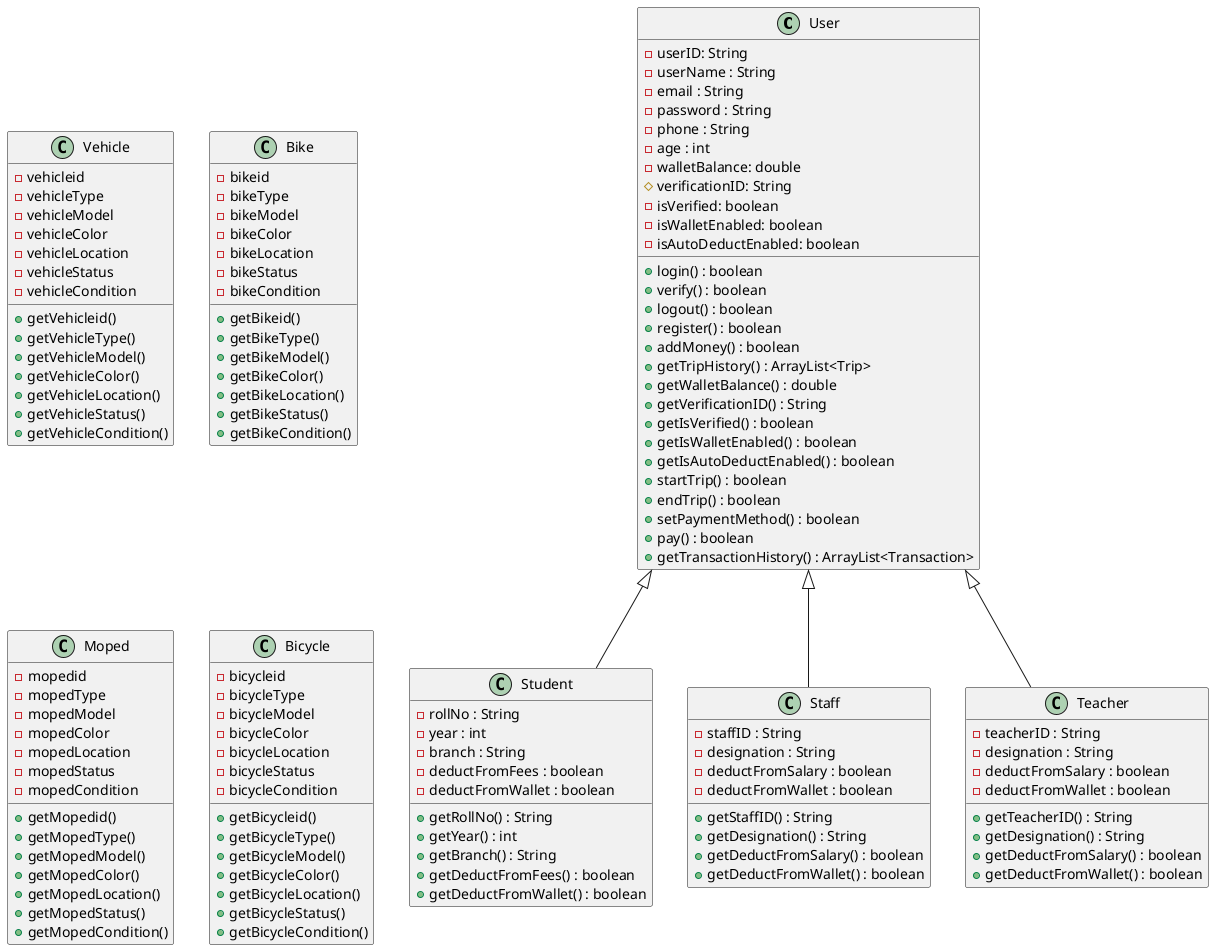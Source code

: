 ' Problem Description:
' We anticipate the development of a software system for reserving smart bikes intended for on-campus transportation at IIIT-H. The design should support users in booking smart bikes via a mobile app and conducting payment transactions. Users should be able to complete the onboarding process, scan QR codes on bikes located in the parking lot to initiate and conclude trips, and facilitate payments manually or through an auto-deduct feature. While creating this prototype, it is essential to consider various user profiles, ensuring their unique characteristics are clearly reflected in the design, associated documentation, and during the presentation.
' For this prototype, you need to incorporate the following:
' Smart vehicle:
' ● The smart vehicles(bike, bicycle or moped) can be used by users(staff, student, teacher) by registering on the application and making payment on the same.
' ● The vehicle can be docked in docking stations provided on campus and users will be charged according to a defined scheme. The vehicle can be used both inside and outside campus. The payment can be made using the software app.
' User Account Management:
' ● The software product must allow the user to get onboarded. Once the user opens the app, they should be able to:
' ○ Create an account - You can decide on the login mechanism to be implemented
     
'  ○ Upload id - You can decide on what ids should be uploaded for various kinds of users.
' ○ Add money to Wallet - Decide on how the wallet functionality will work with respect to the payment mechanisms, boundations like minimum balance etc.
' ○ Users History - Users should be able to look at their trip history
' Bike reservation rates/charges:
' ● The payment is such that for the first x kilometers, a base rate of y rupees is taken. After that, it is at z rupees per 100 meters.
' ● The user books a vehicle using the application. Keep track of the current vehicle, money due, user details, etc. If a bike is not returned to the docking station within 8 hours and the bike is not renewed, a fine of 50 rupees is deducted every day.
' Payment Management:
' ● The user should be able to make payment for the rides they’ve taken. Payment can be made via in-app wallet. If there is sufficient money in the wallet, the amount can either be auto deducted (if so enabled by the user before) or else, can be done manually via the app.
' ● If the wallet doesn’t have sufficient money, money has to be added to the wallet via other payment options before proceeding for making the payment. Money can be added by existing UPI apps. (Other options are open to interpretation)
' ● Other options can include deducting from the salary of the user (in case of staff or professors) or adding to the fees (of students). You may add details for adding money to the wallet as per your understanding of payment systems. Your design and/or presentation must make the added details obvious.
' Support, Feedback and Ratings:
' ● Ratings should be provided indicating the satisfaction of the availed service.
' ● Additionally, user must be able to provide feedback which can improve the app or can
' help in sustaining the current software
' ● Support information in the form of documentation should be provided for users’ ease of
' travel and usability.
' Trip Management:
' ● To move the smart bike from the parking lot, the trip must be started. Also, trips can only be started and ended at the designated parking lots of the campus. Trips can be started and ended by using the bike’s QR code.
' ○ For starting the trip
' ■ Scan the QR code -> bike’s details get listed in the app -> Start the Trip
' ○ For ending the trip:

' ■ Park the bike in the parking lot -> End trip on app screen -> Scan QR code You may add more details/functionalities pertaining to this. List all the assumptions you
' make.
' Parking Lot Management:
' ● Track the availability of smart bikes in the parking lot, manage bike locations, and update bike statuses based on user actions.
' ● It should also monitor overall capacity of the parking lot, should include maintenance status (repairs if any, condition of bikes, etc.) and security features (open-ended). It should also have a data logging system facilitating system analysis and future improvements.

' Now write code to draw a class diagram for the above problem statement with various classes liker User from which student , Staff and Teachers inherit , also include Vehicle class from which bike , moped , bicycle inherit , also include classes like transaction , docking station , trip . You can make suitable assumptions wherever required
@startuml
class User{
    - userID: String 
    - userName : String
    - email : String
    - password : String
    - phone : String
    - age : int
    - walletBalance: double
    # verificationID: String
    - isVerified: boolean
    - isWalletEnabled: boolean
    - isAutoDeductEnabled: boolean
    +login() : boolean
    +verify() : boolean
    +logout() : boolean
    +register() : boolean
    +addMoney() : boolean
    +getTripHistory() : ArrayList<Trip>
    +getWalletBalance() : double
    +getVerificationID() : String
    +getIsVerified() : boolean
    +getIsWalletEnabled() : boolean
    +getIsAutoDeductEnabled() : boolean
    +startTrip() : boolean
    +endTrip() : boolean
    +setPaymentMethod() : boolean
    +pay() : boolean
    +getTransactionHistory() : ArrayList<Transaction>
}
class Student extends User{
    - rollNo : String
    - year : int
    - branch : String
    - deductFromFees : boolean
    - deductFromWallet : boolean
    +getRollNo() : String
    +getYear() : int
    +getBranch() : String
    +getDeductFromFees() : boolean
    +getDeductFromWallet() : boolean
}
class Staff extends User{
    - staffID : String
    - designation : String
    - deductFromSalary : boolean
    - deductFromWallet : boolean
    +getStaffID() : String
    +getDesignation() : String
    +getDeductFromSalary() : boolean
    +getDeductFromWallet() : boolean
}
class Teacher extends User{
    - teacherID : String
    - designation : String
    - deductFromSalary : boolean
    - deductFromWallet : boolean
    +getTeacherID() : String
    +getDesignation() : String
    +getDeductFromSalary() : boolean
    +getDeductFromWallet() : boolean
}
class Vehicle{
    -vehicleid
    -vehicleType
    -vehicleModel
    -vehicleColor
    -vehicleLocation
    -vehicleStatus
    -vehicleCondition
    +getVehicleid()
    +getVehicleType()
    +getVehicleModel()
    +getVehicleColor()
    +getVehicleLocation()
    +getVehicleStatus()
    +getVehicleCondition()
}
class Bike{
    -bikeid
    -bikeType
    -bikeModel
    -bikeColor
    -bikeLocation
    -bikeStatus
    -bikeCondition
    +getBikeid()
    +getBikeType()
    +getBikeModel()
    +getBikeColor()
    +getBikeLocation()
    +getBikeStatus()
    +getBikeCondition()
}
class Moped{
    -mopedid
    -mopedType
    -mopedModel
    -mopedColor
    -mopedLocation
    -mopedStatus
    -mopedCondition
    +getMopedid()
    +getMopedType()
    +getMopedModel()
    +getMopedColor()
    +getMopedLocation()
    +getMopedStatus()
    +getMopedCondition()
}
class Bicycle{
    -bicycleid
    -bicycleType
    -bicycleModel
    -bicycleColor
    -bicycleLocation
    -bicycleStatus
    -bicycleCondition
    +getBicycleid()
    +getBicycleType()
    +getBicycleModel()
    +getBicycleColor()
    +getBicycleLocation()
    +getBicycleStatus()
    +getBicycleCondition()
}


@enduml



